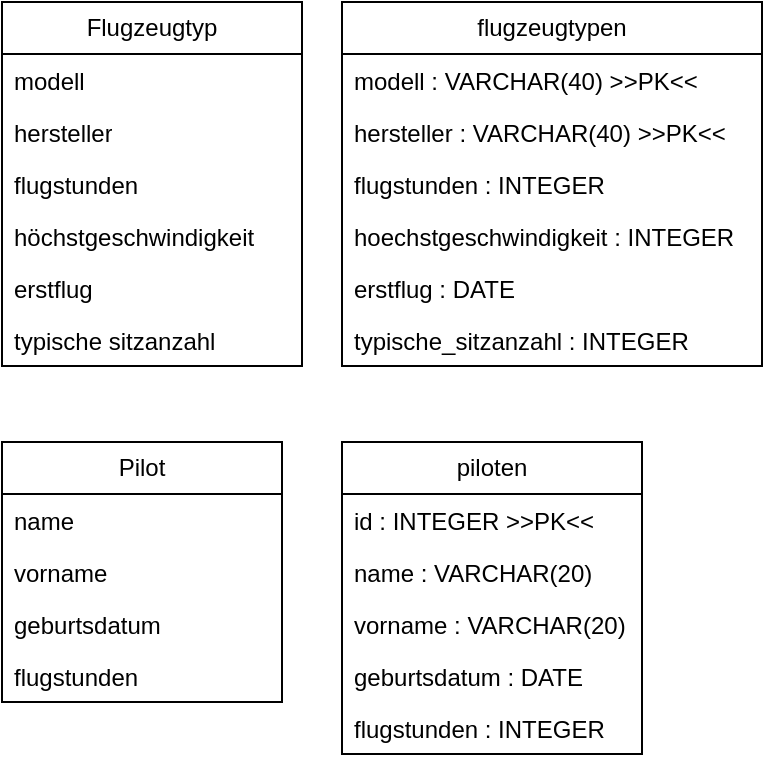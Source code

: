 <mxfile version="22.0.8" type="device">
  <diagram name="Seite-1" id="sRn8DQDXATmu4MPWFqSK">
    <mxGraphModel dx="819" dy="447" grid="1" gridSize="10" guides="1" tooltips="1" connect="1" arrows="1" fold="1" page="1" pageScale="1" pageWidth="827" pageHeight="1169" math="0" shadow="0">
      <root>
        <mxCell id="0" />
        <mxCell id="1" parent="0" />
        <mxCell id="F8vLOW6uoT54cxEJdo1q-1" value="Flugzeugtyp" style="swimlane;fontStyle=0;childLayout=stackLayout;horizontal=1;startSize=26;fillColor=default;horizontalStack=0;resizeParent=1;resizeParentMax=0;resizeLast=0;collapsible=1;marginBottom=0;whiteSpace=wrap;html=1;swimlaneFillColor=default;" parent="1" vertex="1">
          <mxGeometry x="80" y="200" width="150" height="182" as="geometry" />
        </mxCell>
        <mxCell id="F8vLOW6uoT54cxEJdo1q-2" value="modell" style="text;strokeColor=none;fillColor=none;align=left;verticalAlign=top;spacingLeft=4;spacingRight=4;overflow=hidden;rotatable=0;points=[[0,0.5],[1,0.5]];portConstraint=eastwest;whiteSpace=wrap;html=1;" parent="F8vLOW6uoT54cxEJdo1q-1" vertex="1">
          <mxGeometry y="26" width="150" height="26" as="geometry" />
        </mxCell>
        <mxCell id="F8vLOW6uoT54cxEJdo1q-3" value="hersteller" style="text;strokeColor=none;fillColor=none;align=left;verticalAlign=top;spacingLeft=4;spacingRight=4;overflow=hidden;rotatable=0;points=[[0,0.5],[1,0.5]];portConstraint=eastwest;whiteSpace=wrap;html=1;" parent="F8vLOW6uoT54cxEJdo1q-1" vertex="1">
          <mxGeometry y="52" width="150" height="26" as="geometry" />
        </mxCell>
        <mxCell id="F8vLOW6uoT54cxEJdo1q-4" value="flugstunden" style="text;strokeColor=none;fillColor=none;align=left;verticalAlign=top;spacingLeft=4;spacingRight=4;overflow=hidden;rotatable=0;points=[[0,0.5],[1,0.5]];portConstraint=eastwest;whiteSpace=wrap;html=1;" parent="F8vLOW6uoT54cxEJdo1q-1" vertex="1">
          <mxGeometry y="78" width="150" height="26" as="geometry" />
        </mxCell>
        <mxCell id="F8vLOW6uoT54cxEJdo1q-7" value="höchstgeschwindigkeit" style="text;strokeColor=none;fillColor=none;align=left;verticalAlign=top;spacingLeft=4;spacingRight=4;overflow=hidden;rotatable=0;points=[[0,0.5],[1,0.5]];portConstraint=eastwest;whiteSpace=wrap;html=1;" parent="F8vLOW6uoT54cxEJdo1q-1" vertex="1">
          <mxGeometry y="104" width="150" height="26" as="geometry" />
        </mxCell>
        <mxCell id="F8vLOW6uoT54cxEJdo1q-6" value="erstflug" style="text;strokeColor=none;fillColor=none;align=left;verticalAlign=top;spacingLeft=4;spacingRight=4;overflow=hidden;rotatable=0;points=[[0,0.5],[1,0.5]];portConstraint=eastwest;whiteSpace=wrap;html=1;" parent="F8vLOW6uoT54cxEJdo1q-1" vertex="1">
          <mxGeometry y="130" width="150" height="26" as="geometry" />
        </mxCell>
        <mxCell id="F8vLOW6uoT54cxEJdo1q-5" value="typische sitzanzahl" style="text;strokeColor=none;fillColor=none;align=left;verticalAlign=top;spacingLeft=4;spacingRight=4;overflow=hidden;rotatable=0;points=[[0,0.5],[1,0.5]];portConstraint=eastwest;whiteSpace=wrap;html=1;" parent="F8vLOW6uoT54cxEJdo1q-1" vertex="1">
          <mxGeometry y="156" width="150" height="26" as="geometry" />
        </mxCell>
        <mxCell id="F8vLOW6uoT54cxEJdo1q-8" value="Pilot" style="swimlane;fontStyle=0;childLayout=stackLayout;horizontal=1;startSize=26;fillColor=default;horizontalStack=0;resizeParent=1;resizeParentMax=0;resizeLast=0;collapsible=1;marginBottom=0;whiteSpace=wrap;html=1;swimlaneFillColor=default;gradientColor=none;" parent="1" vertex="1">
          <mxGeometry x="80" y="420" width="140" height="130" as="geometry" />
        </mxCell>
        <mxCell id="F8vLOW6uoT54cxEJdo1q-9" value="name" style="text;strokeColor=none;fillColor=none;align=left;verticalAlign=top;spacingLeft=4;spacingRight=4;overflow=hidden;rotatable=0;points=[[0,0.5],[1,0.5]];portConstraint=eastwest;whiteSpace=wrap;html=1;" parent="F8vLOW6uoT54cxEJdo1q-8" vertex="1">
          <mxGeometry y="26" width="140" height="26" as="geometry" />
        </mxCell>
        <mxCell id="F8vLOW6uoT54cxEJdo1q-10" value="vorname" style="text;strokeColor=none;fillColor=none;align=left;verticalAlign=top;spacingLeft=4;spacingRight=4;overflow=hidden;rotatable=0;points=[[0,0.5],[1,0.5]];portConstraint=eastwest;whiteSpace=wrap;html=1;" parent="F8vLOW6uoT54cxEJdo1q-8" vertex="1">
          <mxGeometry y="52" width="140" height="26" as="geometry" />
        </mxCell>
        <mxCell id="F8vLOW6uoT54cxEJdo1q-11" value="geburtsdatum" style="text;strokeColor=none;fillColor=none;align=left;verticalAlign=top;spacingLeft=4;spacingRight=4;overflow=hidden;rotatable=0;points=[[0,0.5],[1,0.5]];portConstraint=eastwest;whiteSpace=wrap;html=1;" parent="F8vLOW6uoT54cxEJdo1q-8" vertex="1">
          <mxGeometry y="78" width="140" height="26" as="geometry" />
        </mxCell>
        <mxCell id="F8vLOW6uoT54cxEJdo1q-12" value="flugstunden" style="text;strokeColor=none;fillColor=none;align=left;verticalAlign=top;spacingLeft=4;spacingRight=4;overflow=hidden;rotatable=0;points=[[0,0.5],[1,0.5]];portConstraint=eastwest;whiteSpace=wrap;html=1;" parent="F8vLOW6uoT54cxEJdo1q-8" vertex="1">
          <mxGeometry y="104" width="140" height="26" as="geometry" />
        </mxCell>
        <mxCell id="_R5pzWxvQDmOzqvxn8zk-1" value="flugzeugtypen" style="swimlane;fontStyle=0;childLayout=stackLayout;horizontal=1;startSize=26;fillColor=default;horizontalStack=0;resizeParent=1;resizeParentMax=0;resizeLast=0;collapsible=1;marginBottom=0;whiteSpace=wrap;html=1;swimlaneFillColor=default;" parent="1" vertex="1">
          <mxGeometry x="250" y="200" width="210" height="182" as="geometry" />
        </mxCell>
        <mxCell id="_R5pzWxvQDmOzqvxn8zk-2" value="modell : VARCHAR(40) &amp;gt;&amp;gt;PK&amp;lt;&amp;lt;" style="text;strokeColor=none;fillColor=none;align=left;verticalAlign=top;spacingLeft=4;spacingRight=4;overflow=hidden;rotatable=0;points=[[0,0.5],[1,0.5]];portConstraint=eastwest;whiteSpace=wrap;html=1;" parent="_R5pzWxvQDmOzqvxn8zk-1" vertex="1">
          <mxGeometry y="26" width="210" height="26" as="geometry" />
        </mxCell>
        <mxCell id="_R5pzWxvQDmOzqvxn8zk-3" value="hersteller : VARCHAR(40) &amp;gt;&amp;gt;PK&amp;lt;&amp;lt;" style="text;strokeColor=none;fillColor=none;align=left;verticalAlign=top;spacingLeft=4;spacingRight=4;overflow=hidden;rotatable=0;points=[[0,0.5],[1,0.5]];portConstraint=eastwest;whiteSpace=wrap;html=1;" parent="_R5pzWxvQDmOzqvxn8zk-1" vertex="1">
          <mxGeometry y="52" width="210" height="26" as="geometry" />
        </mxCell>
        <mxCell id="_R5pzWxvQDmOzqvxn8zk-4" value="flugstunden : INTEGER" style="text;strokeColor=none;fillColor=none;align=left;verticalAlign=top;spacingLeft=4;spacingRight=4;overflow=hidden;rotatable=0;points=[[0,0.5],[1,0.5]];portConstraint=eastwest;whiteSpace=wrap;html=1;" parent="_R5pzWxvQDmOzqvxn8zk-1" vertex="1">
          <mxGeometry y="78" width="210" height="26" as="geometry" />
        </mxCell>
        <mxCell id="_R5pzWxvQDmOzqvxn8zk-5" value="hoechstgeschwindigkeit : INTEGER" style="text;strokeColor=none;fillColor=none;align=left;verticalAlign=top;spacingLeft=4;spacingRight=4;overflow=hidden;rotatable=0;points=[[0,0.5],[1,0.5]];portConstraint=eastwest;whiteSpace=wrap;html=1;" parent="_R5pzWxvQDmOzqvxn8zk-1" vertex="1">
          <mxGeometry y="104" width="210" height="26" as="geometry" />
        </mxCell>
        <mxCell id="_R5pzWxvQDmOzqvxn8zk-6" value="erstflug : DATE" style="text;strokeColor=none;fillColor=none;align=left;verticalAlign=top;spacingLeft=4;spacingRight=4;overflow=hidden;rotatable=0;points=[[0,0.5],[1,0.5]];portConstraint=eastwest;whiteSpace=wrap;html=1;" parent="_R5pzWxvQDmOzqvxn8zk-1" vertex="1">
          <mxGeometry y="130" width="210" height="26" as="geometry" />
        </mxCell>
        <mxCell id="_R5pzWxvQDmOzqvxn8zk-7" value="typische_sitzanzahl : INTEGER" style="text;strokeColor=none;fillColor=none;align=left;verticalAlign=top;spacingLeft=4;spacingRight=4;overflow=hidden;rotatable=0;points=[[0,0.5],[1,0.5]];portConstraint=eastwest;whiteSpace=wrap;html=1;" parent="_R5pzWxvQDmOzqvxn8zk-1" vertex="1">
          <mxGeometry y="156" width="210" height="26" as="geometry" />
        </mxCell>
        <mxCell id="_R5pzWxvQDmOzqvxn8zk-8" value="piloten" style="swimlane;fontStyle=0;childLayout=stackLayout;horizontal=1;startSize=26;fillColor=default;horizontalStack=0;resizeParent=1;resizeParentMax=0;resizeLast=0;collapsible=1;marginBottom=0;whiteSpace=wrap;html=1;swimlaneFillColor=default;gradientColor=none;" parent="1" vertex="1">
          <mxGeometry x="250" y="420" width="150" height="156" as="geometry" />
        </mxCell>
        <mxCell id="XYafFLeteLFzxxfWu8pJ-2" value="id : INTEGER &amp;gt;&amp;gt;PK&amp;lt;&amp;lt;" style="text;strokeColor=none;fillColor=none;align=left;verticalAlign=top;spacingLeft=4;spacingRight=4;overflow=hidden;rotatable=0;points=[[0,0.5],[1,0.5]];portConstraint=eastwest;whiteSpace=wrap;html=1;" vertex="1" parent="_R5pzWxvQDmOzqvxn8zk-8">
          <mxGeometry y="26" width="150" height="26" as="geometry" />
        </mxCell>
        <mxCell id="_R5pzWxvQDmOzqvxn8zk-9" value="name : VARCHAR(20)" style="text;strokeColor=none;fillColor=none;align=left;verticalAlign=top;spacingLeft=4;spacingRight=4;overflow=hidden;rotatable=0;points=[[0,0.5],[1,0.5]];portConstraint=eastwest;whiteSpace=wrap;html=1;" parent="_R5pzWxvQDmOzqvxn8zk-8" vertex="1">
          <mxGeometry y="52" width="150" height="26" as="geometry" />
        </mxCell>
        <mxCell id="_R5pzWxvQDmOzqvxn8zk-10" value="vorname : VARCHAR(20)" style="text;strokeColor=none;fillColor=none;align=left;verticalAlign=top;spacingLeft=4;spacingRight=4;overflow=hidden;rotatable=0;points=[[0,0.5],[1,0.5]];portConstraint=eastwest;whiteSpace=wrap;html=1;" parent="_R5pzWxvQDmOzqvxn8zk-8" vertex="1">
          <mxGeometry y="78" width="150" height="26" as="geometry" />
        </mxCell>
        <mxCell id="_R5pzWxvQDmOzqvxn8zk-11" value="geburtsdatum : DATE" style="text;strokeColor=none;fillColor=none;align=left;verticalAlign=top;spacingLeft=4;spacingRight=4;overflow=hidden;rotatable=0;points=[[0,0.5],[1,0.5]];portConstraint=eastwest;whiteSpace=wrap;html=1;" parent="_R5pzWxvQDmOzqvxn8zk-8" vertex="1">
          <mxGeometry y="104" width="150" height="26" as="geometry" />
        </mxCell>
        <mxCell id="_R5pzWxvQDmOzqvxn8zk-12" value="flugstunden : INTEGER" style="text;strokeColor=none;fillColor=none;align=left;verticalAlign=top;spacingLeft=4;spacingRight=4;overflow=hidden;rotatable=0;points=[[0,0.5],[1,0.5]];portConstraint=eastwest;whiteSpace=wrap;html=1;" parent="_R5pzWxvQDmOzqvxn8zk-8" vertex="1">
          <mxGeometry y="130" width="150" height="26" as="geometry" />
        </mxCell>
      </root>
    </mxGraphModel>
  </diagram>
</mxfile>
